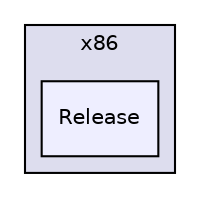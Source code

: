 digraph "C:/Users/Tristan/Documents/Visual Studio 2013/Projects/Pumgrana/Pumgrana/obj/x86/Release" {
  compound=true
  node [ fontsize="10", fontname="Helvetica"];
  edge [ labelfontsize="10", labelfontname="Helvetica"];
  subgraph clusterdir_840657233547a1fbfc72be35b6e26ca5 {
    graph [ bgcolor="#ddddee", pencolor="black", label="x86" fontname="Helvetica", fontsize="10", URL="dir_840657233547a1fbfc72be35b6e26ca5.html"]
  dir_3e2b4cbe62df49811a0f1e2b9b1fd6eb [shape=box, label="Release", style="filled", fillcolor="#eeeeff", pencolor="black", URL="dir_3e2b4cbe62df49811a0f1e2b9b1fd6eb.html"];
  }
}
